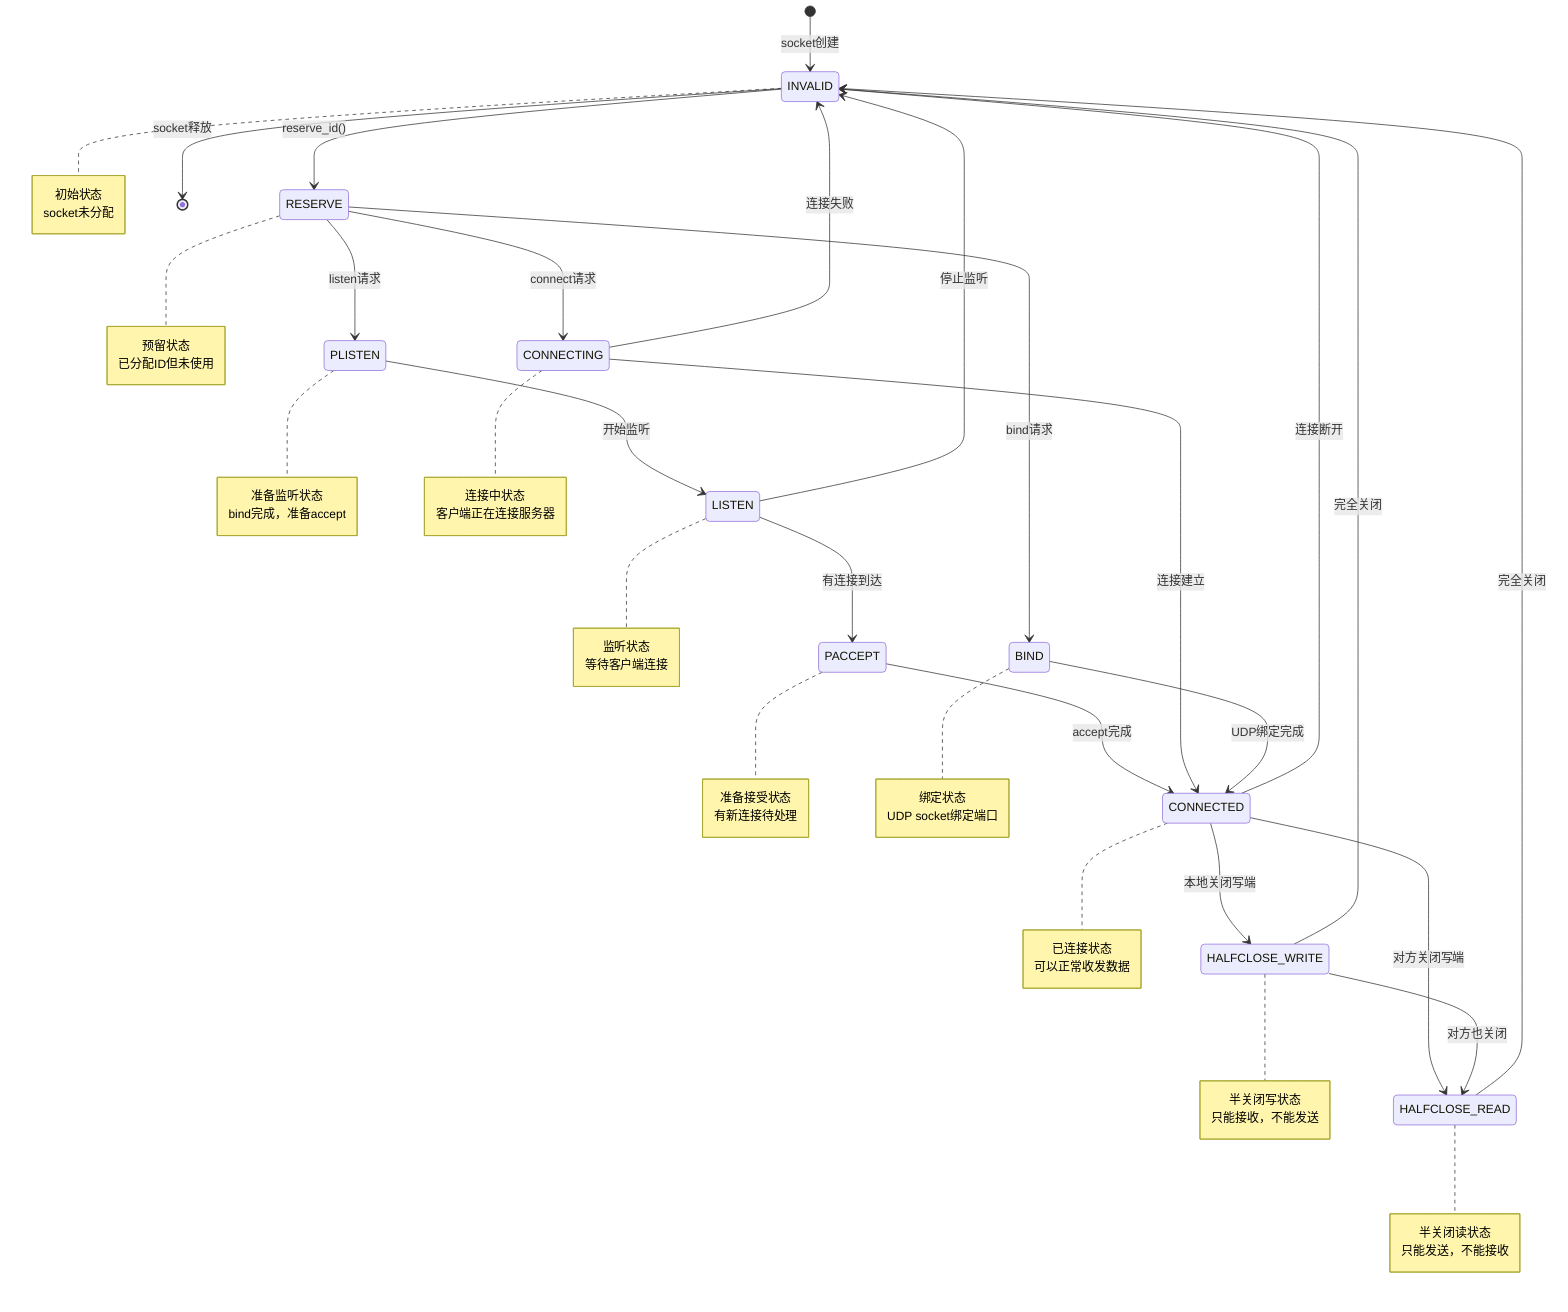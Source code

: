 stateDiagram-v2
    [*] --> INVALID : socket创建
    
    INVALID --> RESERVE : reserve_id()
    RESERVE --> PLISTEN : listen请求
    RESERVE --> CONNECTING : connect请求
    RESERVE --> BIND : bind请求
    
    PLISTEN --> LISTEN : 开始监听
    LISTEN --> PACCEPT : 有连接到达
    PACCEPT --> CONNECTED : accept完成
    
    CONNECTING --> CONNECTED : 连接建立
    CONNECTING --> INVALID : 连接失败
    
    BIND --> CONNECTED : UDP绑定完成
    
    CONNECTED --> HALFCLOSE_READ : 对方关闭写端
    CONNECTED --> HALFCLOSE_WRITE : 本地关闭写端
    CONNECTED --> INVALID : 连接断开
    
    HALFCLOSE_READ --> INVALID : 完全关闭
    HALFCLOSE_WRITE --> HALFCLOSE_READ : 对方也关闭
    HALFCLOSE_WRITE --> INVALID : 完全关闭
    
    LISTEN --> INVALID : 停止监听
    INVALID --> [*] : socket释放

    %% 注释说明
    note right of INVALID
        初始状态
        socket未分配
    end note
    
    note right of RESERVE
        预留状态
        已分配ID但未使用
    end note
    
    note right of PLISTEN
        准备监听状态
        bind完成，准备accept
    end note
    
    note right of LISTEN
        监听状态
        等待客户端连接
    end note
    
    note right of CONNECTING
        连接中状态
        客户端正在连接服务器
    end note
    
    note right of CONNECTED
        已连接状态
        可以正常收发数据
    end note
    
    note right of PACCEPT
        准备接受状态
        有新连接待处理
    end note
    
    note right of HALFCLOSE_READ
        半关闭读状态
        只能发送，不能接收
    end note
    
    note right of HALFCLOSE_WRITE
        半关闭写状态
        只能接收，不能发送
    end note
    
    note right of BIND
        绑定状态
        UDP socket绑定端口
    end note